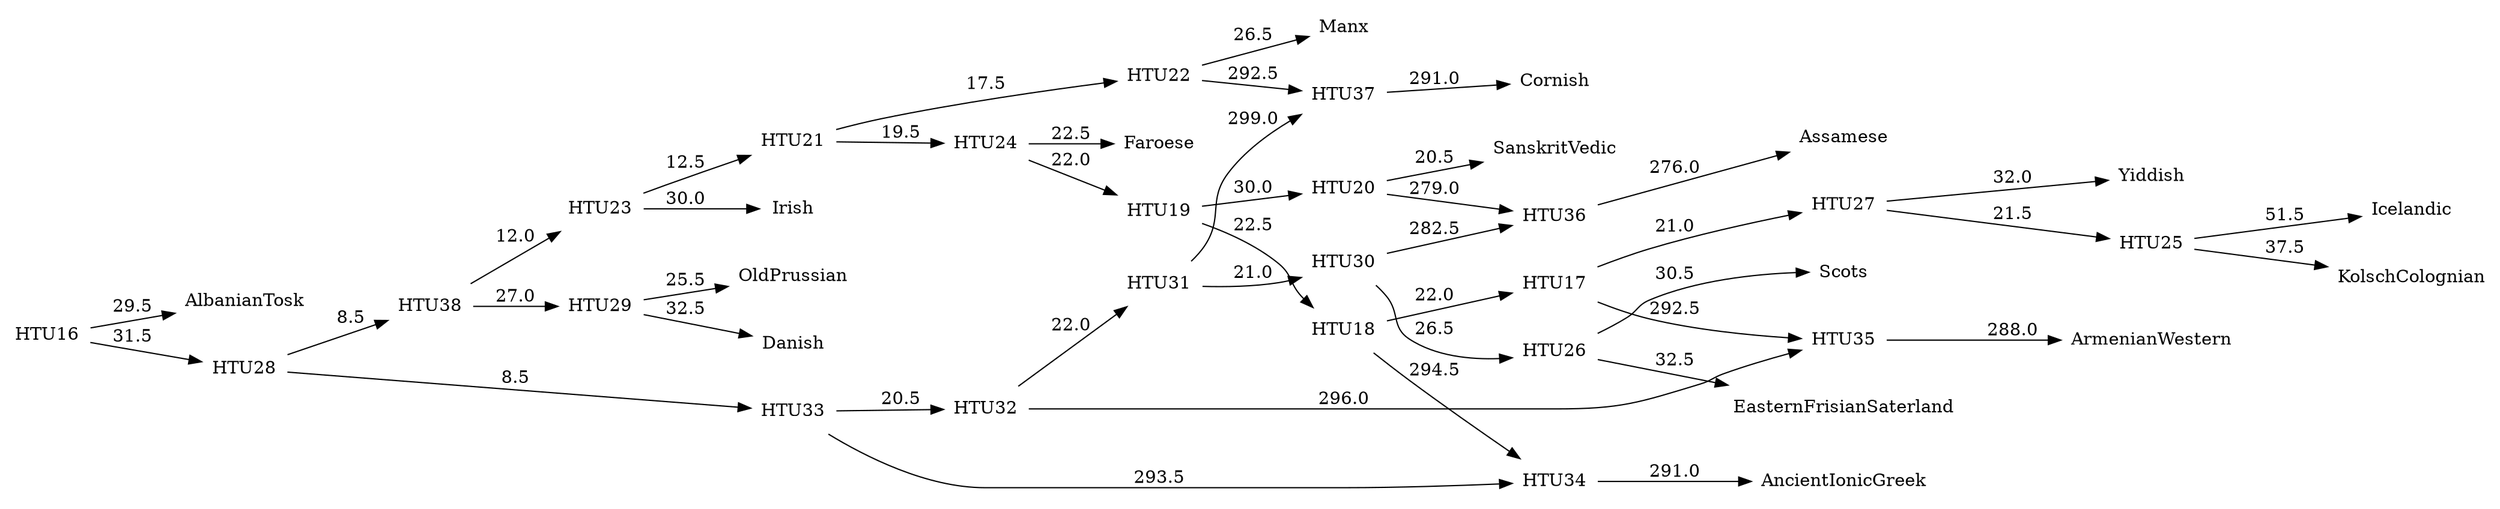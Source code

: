 digraph G {
	rankdir = LR;	node [ shape = none];

    0 [label=AlbanianTosk];
    1 [label=AncientIonicGreek];
    2 [label=ArmenianWestern];
    3 [label=Assamese];
    4 [label=Cornish];
    5 [label=Danish];
    6 [label=EasternFrisianSaterland];
    7 [label=Faroese];
    8 [label=Icelandic];
    9 [label=Irish];
    10 [label=KolschColognian];
    11 [label=Manx];
    12 [label=OldPrussian];
    13 [label=SanskritVedic];
    14 [label=Scots];
    15 [label=Yiddish];
    16 [label=HTU16];
    17 [label=HTU17];
    18 [label=HTU18];
    19 [label=HTU19];
    20 [label=HTU20];
    21 [label=HTU21];
    22 [label=HTU22];
    23 [label=HTU23];
    24 [label=HTU24];
    25 [label=HTU25];
    26 [label=HTU26];
    27 [label=HTU27];
    28 [label=HTU28];
    29 [label=HTU29];
    30 [label=HTU30];
    31 [label=HTU31];
    32 [label=HTU32];
    33 [label=HTU33];
    34 [label=HTU34];
    35 [label=HTU35];
    36 [label=HTU36];
    37 [label=HTU37];
    38 [label=HTU38];
    16 -> 0 [label=29.5];
    16 -> 28 [label=31.5];
    17 -> 27 [label=21.0];
    17 -> 35 [label=292.5];
    18 -> 17 [label=22.0];
    18 -> 34 [label=294.5];
    19 -> 18 [label=22.5];
    19 -> 20 [label=30.0];
    20 -> 13 [label=20.5];
    20 -> 36 [label=279.0];
    21 -> 22 [label=17.5];
    21 -> 24 [label=19.5];
    22 -> 11 [label=26.5];
    22 -> 37 [label=292.5];
    23 -> 9 [label=30.0];
    23 -> 21 [label=12.5];
    24 -> 7 [label=22.5];
    24 -> 19 [label=22.0];
    25 -> 8 [label=51.5];
    25 -> 10 [label=37.5];
    26 -> 6 [label=32.5];
    26 -> 14 [label=30.5];
    27 -> 15 [label=32.0];
    27 -> 25 [label=21.5];
    28 -> 33 [label=8.5];
    28 -> 38 [label=8.5];
    29 -> 5 [label=32.5];
    29 -> 12 [label=25.5];
    30 -> 26 [label=26.5];
    30 -> 36 [label=282.5];
    31 -> 30 [label=21.0];
    31 -> 37 [label=299.0];
    32 -> 31 [label=22.0];
    32 -> 35 [label=296.0];
    33 -> 32 [label=20.5];
    33 -> 34 [label=293.5];
    34 -> 1 [label=291.0];
    35 -> 2 [label=288.0];
    36 -> 3 [label=276.0];
    37 -> 4 [label=291.0];
    38 -> 23 [label=12.0];
    38 -> 29 [label=27.0];
}
//939.0
digraph G {
	rankdir = LR;	node [ shape = none];

    0 [label=AlbanianTosk];
    1 [label=AncientIonicGreek];
    2 [label=ArmenianWestern];
    3 [label=Assamese];
    4 [label=Cornish];
    5 [label=Danish];
    6 [label=EasternFrisianSaterland];
    7 [label=Faroese];
    8 [label=Icelandic];
    9 [label=Irish];
    10 [label=KolschColognian];
    11 [label=Manx];
    12 [label=OldPrussian];
    13 [label=SanskritVedic];
    14 [label=Scots];
    15 [label=Yiddish];
    16 [label=HTU16];
    17 [label=HTU17];
    18 [label=HTU18];
    19 [label=HTU19];
    20 [label=HTU20];
    21 [label=HTU21];
    22 [label=HTU22];
    23 [label=HTU23];
    24 [label=HTU24];
    25 [label=HTU25];
    26 [label=HTU26];
    27 [label=HTU27];
    28 [label=HTU28];
    29 [label=HTU29];
    30 [label=HTU30];
    16 -> 0 [label=29.5];
    16 -> 26 [label=33.0];
    17 -> 2 [label=28.5];
    17 -> 25 [label=22.5];
    18 -> 1 [label=40.0];
    18 -> 17 [label=24.0];
    19 -> 13 [label=33.5];
    19 -> 18 [label=19.0];
    20 -> 11 [label=29.0];
    20 -> 22 [label=20.0];
    21 -> 9 [label=34.5];
    21 -> 20 [label=12.5];
    22 -> 7 [label=26.5];
    22 -> 19 [label=20.0];
    23 -> 8 [label=52.0];
    23 -> 10 [label=37.0];
    24 -> 6 [label=34.0];
    24 -> 14 [label=29.0];
    25 -> 15 [label=31.5];
    25 -> 23 [label=21.0];
    26 -> 29 [label=14.5];
    26 -> 30 [label=11.0];
    27 -> 5 [label=31.5];
    27 -> 12 [label=26.5];
    28 -> 3 [label=41.0];
    28 -> 24 [label=27.5];
    29 -> 4 [label=34.5];
    29 -> 28 [label=22.0];
    30 -> 21 [label=12.5];
    30 -> 27 [label=20.5];
}
//771.0
digraph G {
	rankdir = LR;	node [ shape = none];

    0 [label=AlbanianTosk];
    1 [label=AncientIonicGreek];
    2 [label=ArmenianWestern];
    3 [label=Assamese];
    4 [label=Cornish];
    5 [label=Danish];
    6 [label=EasternFrisianSaterland];
    7 [label=Faroese];
    8 [label=Icelandic];
    9 [label=Irish];
    10 [label=KolschColognian];
    11 [label=Manx];
    12 [label=OldPrussian];
    13 [label=SanskritVedic];
    14 [label=Scots];
    15 [label=Yiddish];
    16 [label=HTU16];
    17 [label=HTU17];
    18 [label=HTU18];
    19 [label=HTU19];
    20 [label=HTU20];
    21 [label=HTU21];
    22 [label=HTU22];
    23 [label=HTU23];
    24 [label=HTU24];
    25 [label=HTU25];
    26 [label=HTU26];
    27 [label=HTU27];
    28 [label=HTU28];
    29 [label=HTU29];
    30 [label=HTU30];
    16 -> 0 [label=27.0];
    16 -> 24 [label=29.0];
    17 -> 13 [label=39.0];
    17 -> 23 [label=26.5];
    18 -> 11 [label=31.5];
    18 -> 20 [label=20.0];
    19 -> 9 [label=33.0];
    19 -> 18 [label=13.5];
    20 -> 7 [label=23.0];
    20 -> 17 [label=20.0];
    21 -> 8 [label=51.0];
    21 -> 10 [label=38.0];
    22 -> 6 [label=32.5];
    22 -> 14 [label=30.5];
    23 -> 15 [label=31.5];
    23 -> 21 [label=22.0];
    24 -> 29 [label=12.5];
    24 -> 30 [label=10.0];
    25 -> 5 [label=33.5];
    25 -> 12 [label=24.5];
    26 -> 3 [label=40.5];
    26 -> 22 [label=26.5];
    27 -> 4 [label=36.5];
    27 -> 26 [label=20.5];
    28 -> 2 [label=33.5];
    28 -> 27 [label=23.0];
    29 -> 1 [label=41.0];
    29 -> 28 [label=23.0];
    30 -> 19 [label=13.5];
    30 -> 25 [label=22.0];
}
//771.0
digraph G {
	rankdir = LR;	node [ shape = none];

    0 [label=AlbanianTosk];
    1 [label=AncientIonicGreek];
    2 [label=ArmenianWestern];
    3 [label=Assamese];
    4 [label=Cornish];
    5 [label=Danish];
    6 [label=EasternFrisianSaterland];
    7 [label=Faroese];
    8 [label=Icelandic];
    9 [label=Irish];
    10 [label=KolschColognian];
    11 [label=Manx];
    12 [label=OldPrussian];
    13 [label=SanskritVedic];
    14 [label=Scots];
    15 [label=Yiddish];
    16 [label=HTU16];
    17 [label=HTU17];
    18 [label=HTU18];
    19 [label=HTU19];
    20 [label=HTU20];
    21 [label=HTU21];
    22 [label=HTU22];
    23 [label=HTU23];
    24 [label=HTU24];
    25 [label=HTU25];
    26 [label=HTU26];
    27 [label=HTU27];
    28 [label=HTU28];
    29 [label=HTU29];
    30 [label=HTU30];
    16 -> 0 [label=27.0];
    16 -> 25 [label=29.5];
    17 -> 2 [label=27.5];
    17 -> 24 [label=24.5];
    18 -> 13 [label=34.0];
    18 -> 17 [label=19.0];
    19 -> 11 [label=30.0];
    19 -> 21 [label=21.0];
    20 -> 9 [label=33.0];
    20 -> 19 [label=14.0];
    21 -> 7 [label=23.5];
    21 -> 18 [label=20.5];
    22 -> 8 [label=52.0];
    22 -> 10 [label=37.0];
    23 -> 6 [label=34.5];
    23 -> 14 [label=28.5];
    24 -> 15 [label=32.0];
    24 -> 22 [label=18.5];
    25 -> 29 [label=16.0];
    25 -> 30 [label=10.5];
    26 -> 5 [label=32.0];
    26 -> 12 [label=26.0];
    27 -> 3 [label=41.5];
    27 -> 23 [label=28.0];
    28 -> 4 [label=32.0];
    28 -> 27 [label=26.0];
    29 -> 1 [label=39.5];
    29 -> 28 [label=21.0];
    30 -> 20 [label=12.0];
    30 -> 26 [label=25.0];
}
//761.0
digraph G {
	rankdir = LR;	node [ shape = none];

    0 [label=AlbanianTosk];
    1 [label=AncientIonicGreek];
    2 [label=ArmenianWestern];
    3 [label=Assamese];
    4 [label=Cornish];
    5 [label=Danish];
    6 [label=EasternFrisianSaterland];
    7 [label=Faroese];
    8 [label=Icelandic];
    9 [label=Irish];
    10 [label=KolschColognian];
    11 [label=Manx];
    12 [label=OldPrussian];
    13 [label=SanskritVedic];
    14 [label=Scots];
    15 [label=Yiddish];
    16 [label=HTU16];
    17 [label=HTU17];
    18 [label=HTU18];
    19 [label=HTU19];
    20 [label=HTU20];
    21 [label=HTU21];
    22 [label=HTU22];
    23 [label=HTU23];
    24 [label=HTU24];
    25 [label=HTU25];
    26 [label=HTU26];
    27 [label=HTU27];
    28 [label=HTU28];
    29 [label=HTU29];
    30 [label=HTU30];
    16 -> 0 [label=28.5];
    16 -> 25 [label=30.0];
    17 -> 13 [label=40.5];
    17 -> 24 [label=26.0];
    18 -> 19 [label=22.0];
    18 -> 21 [label=18.0];
    19 -> 4 [label=25.0];
    19 -> 11 [label=25.0];
    20 -> 9 [label=27.5];
    20 -> 18 [label=12.5];
    21 -> 7 [label=22.5];
    21 -> 17 [label=20.5];
    22 -> 8 [label=51.0];
    22 -> 10 [label=38.0];
    23 -> 6 [label=36.0];
    23 -> 14 [label=27.0];
    24 -> 15 [label=29.5];
    24 -> 22 [label=22.5];
    25 -> 29 [label=10.5];
    25 -> 30 [label=10.5];
    26 -> 5 [label=30.0];
    26 -> 12 [label=28.0];
    27 -> 3 [label=39.5];
    27 -> 23 [label=26.0];
    28 -> 2 [label=31.5];
    28 -> 27 [label=20.0];
    29 -> 1 [label=42.0];
    29 -> 28 [label=30.0];
    30 -> 20 [label=13.0];
    30 -> 26 [label=25.5];
}
//757.0
digraph G {
	rankdir = LR;	node [ shape = none];

    0 [label=AlbanianTosk];
    1 [label=AncientIonicGreek];
    2 [label=ArmenianWestern];
    3 [label=Assamese];
    4 [label=Cornish];
    5 [label=Danish];
    6 [label=EasternFrisianSaterland];
    7 [label=Faroese];
    8 [label=Icelandic];
    9 [label=Irish];
    10 [label=KolschColognian];
    11 [label=Manx];
    12 [label=OldPrussian];
    13 [label=SanskritVedic];
    14 [label=Scots];
    15 [label=Yiddish];
    16 [label=HTU16];
    17 [label=HTU17];
    18 [label=HTU18];
    19 [label=HTU19];
    20 [label=HTU20];
    21 [label=HTU21];
    22 [label=HTU22];
    23 [label=HTU23];
    24 [label=HTU24];
    25 [label=HTU25];
    26 [label=HTU26];
    27 [label=HTU27];
    28 [label=HTU28];
    29 [label=HTU29];
    30 [label=HTU30];
    16 -> 0 [label=28.5];
    16 -> 26 [label=31.5];
    17 -> 2 [label=28.5];
    17 -> 25 [label=23.5];
    18 -> 13 [label=35.0];
    18 -> 17 [label=20.0];
    19 -> 20 [label=21.5];
    19 -> 22 [label=18.0];
    20 -> 4 [label=25.0];
    20 -> 11 [label=25.0];
    21 -> 9 [label=27.0];
    21 -> 19 [label=12.5];
    22 -> 7 [label=22.0];
    22 -> 18 [label=21.0];
    23 -> 8 [label=52.0];
    23 -> 10 [label=37.0];
    24 -> 6 [label=38.0];
    24 -> 14 [label=25.0];
    25 -> 15 [label=32.0];
    25 -> 23 [label=18.5];
    26 -> 29 [label=15.0];
    26 -> 30 [label=11.0];
    27 -> 5 [label=32.0];
    27 -> 12 [label=26.0];
    28 -> 3 [label=39.5];
    28 -> 24 [label=28.0];
    29 -> 1 [label=38.0];
    29 -> 28 [label=23.0];
    30 -> 21 [label=13.5];
    30 -> 27 [label=26.0];
}
//752.0
digraph G {
	rankdir = LR;	node [ shape = none];

    0 [label=AlbanianTosk];
    1 [label=AncientIonicGreek];
    2 [label=ArmenianWestern];
    3 [label=Assamese];
    4 [label=Cornish];
    5 [label=Danish];
    6 [label=EasternFrisianSaterland];
    7 [label=Faroese];
    8 [label=Icelandic];
    9 [label=Irish];
    10 [label=KolschColognian];
    11 [label=Manx];
    12 [label=OldPrussian];
    13 [label=SanskritVedic];
    14 [label=Scots];
    15 [label=Yiddish];
    16 [label=HTU16];
    17 [label=HTU17];
    18 [label=HTU18];
    19 [label=HTU19];
    20 [label=HTU20];
    21 [label=HTU21];
    22 [label=HTU22];
    23 [label=HTU23];
    24 [label=HTU24];
    25 [label=HTU25];
    26 [label=HTU26];
    27 [label=HTU27];
    28 [label=HTU28];
    29 [label=HTU29];
    30 [label=HTU30];
    16 -> 0 [label=23.0];
    16 -> 26 [label=25.0];
    17 -> 1 [label=39.0];
    17 -> 25 [label=28.0];
    18 -> 13 [label=40.5];
    18 -> 17 [label=19.0];
    19 -> 20 [label=18.0];
    19 -> 22 [label=18.5];
    20 -> 4 [label=25.5];
    20 -> 11 [label=24.5];
    21 -> 9 [label=30.0];
    21 -> 19 [label=15.5];
    22 -> 7 [label=26.0];
    22 -> 18 [label=17.5];
    23 -> 8 [label=50.0];
    23 -> 10 [label=39.0];
    24 -> 6 [label=35.0];
    24 -> 14 [label=28.0];
    25 -> 15 [label=28.5];
    25 -> 23 [label=22.5];
    26 -> 29 [label=12.0];
    26 -> 30 [label=15.5];
    27 -> 5 [label=29.0];
    27 -> 12 [label=29.0];
    28 -> 3 [label=41.0];
    28 -> 24 [label=27.0];
    29 -> 2 [label=30.5];
    29 -> 28 [label=15.0];
    30 -> 21 [label=18.0];
    30 -> 27 [label=25.5];
}
//746.0
digraph G {
	rankdir = LR;	node [ shape = none];

    0 [label=AlbanianTosk];
    1 [label=AncientIonicGreek];
    2 [label=ArmenianWestern];
    3 [label=Assamese];
    4 [label=Cornish];
    5 [label=Danish];
    6 [label=EasternFrisianSaterland];
    7 [label=Faroese];
    8 [label=Icelandic];
    9 [label=Irish];
    10 [label=KolschColognian];
    11 [label=Manx];
    12 [label=OldPrussian];
    13 [label=SanskritVedic];
    14 [label=Scots];
    15 [label=Yiddish];
    16 [label=HTU16];
    17 [label=HTU17];
    18 [label=HTU18];
    19 [label=HTU19];
    20 [label=HTU20];
    21 [label=HTU21];
    22 [label=HTU22];
    23 [label=HTU23];
    24 [label=HTU24];
    25 [label=HTU25];
    26 [label=HTU26];
    27 [label=HTU27];
    28 [label=HTU28];
    29 [label=HTU29];
    30 [label=HTU30];
    16 -> 0 [label=24.5];
    16 -> 26 [label=25.5];
    17 -> 1 [label=40.5];
    17 -> 25 [label=26.5];
    18 -> 17 [label=23.5];
    18 -> 19 [label=32.5];
    19 -> 3 [label=22.0];
    19 -> 13 [label=23.0];
    20 -> 11 [label=29.5];
    20 -> 22 [label=25.0];
    21 -> 9 [label=34.5];
    21 -> 20 [label=15.5];
    22 -> 7 [label=22.5];
    22 -> 18 [label=19.0];
    23 -> 8 [label=49.5];
    23 -> 10 [label=39.5];
    24 -> 6 [label=32.0];
    24 -> 14 [label=31.0];
    25 -> 15 [label=28.5];
    25 -> 23 [label=23.0];
    26 -> 29 [label=10.5];
    26 -> 30 [label=13.0];
    27 -> 5 [label=30.5];
    27 -> 12 [label=27.5];
    28 -> 4 [label=34.5];
    28 -> 24 [label=18.5];
    29 -> 2 [label=33.5];
    29 -> 28 [label=13.5];
    30 -> 21 [label=15.5];
    30 -> 27 [label=20.5];
}
//741.0
digraph G {
	rankdir = LR;	node [ shape = none];

    0 [label=AlbanianTosk];
    1 [label=AncientIonicGreek];
    2 [label=ArmenianWestern];
    3 [label=Assamese];
    4 [label=Cornish];
    5 [label=Danish];
    6 [label=EasternFrisianSaterland];
    7 [label=Faroese];
    8 [label=Icelandic];
    9 [label=Irish];
    10 [label=KolschColognian];
    11 [label=Manx];
    12 [label=OldPrussian];
    13 [label=SanskritVedic];
    14 [label=Scots];
    15 [label=Yiddish];
    16 [label=HTU16];
    17 [label=HTU17];
    18 [label=HTU18];
    19 [label=HTU19];
    20 [label=HTU20];
    21 [label=HTU21];
    22 [label=HTU22];
    23 [label=HTU23];
    24 [label=HTU24];
    25 [label=HTU25];
    26 [label=HTU26];
    27 [label=HTU27];
    28 [label=HTU28];
    29 [label=HTU29];
    30 [label=HTU30];
    16 -> 0 [label=24.5];
    16 -> 26 [label=25.5];
    17 -> 1 [label=40.5];
    17 -> 25 [label=26.5];
    18 -> 17 [label=23.5];
    18 -> 19 [label=32.5];
    19 -> 3 [label=22.0];
    19 -> 13 [label=23.0];
    20 -> 11 [label=29.5];
    20 -> 22 [label=25.0];
    21 -> 9 [label=34.5];
    21 -> 20 [label=15.5];
    22 -> 7 [label=22.5];
    22 -> 18 [label=19.0];
    23 -> 8 [label=49.5];
    23 -> 10 [label=39.5];
    24 -> 6 [label=32.0];
    24 -> 14 [label=31.0];
    25 -> 15 [label=28.5];
    25 -> 23 [label=23.0];
    26 -> 29 [label=10.5];
    26 -> 30 [label=13.0];
    27 -> 5 [label=30.5];
    27 -> 12 [label=27.5];
    28 -> 4 [label=34.5];
    28 -> 24 [label=18.5];
    29 -> 2 [label=33.5];
    29 -> 28 [label=13.5];
    30 -> 21 [label=15.5];
    30 -> 27 [label=20.5];
}
//741.0
digraph G {
	rankdir = LR;	node [ shape = none];

    0 [label=AlbanianTosk];
    1 [label=AncientIonicGreek];
    2 [label=ArmenianWestern];
    3 [label=Assamese];
    4 [label=Cornish];
    5 [label=Danish];
    6 [label=EasternFrisianSaterland];
    7 [label=Faroese];
    8 [label=Icelandic];
    9 [label=Irish];
    10 [label=KolschColognian];
    11 [label=Manx];
    12 [label=OldPrussian];
    13 [label=SanskritVedic];
    14 [label=Scots];
    15 [label=Yiddish];
    16 [label=HTU16];
    17 [label=HTU17];
    18 [label=HTU18];
    19 [label=HTU19];
    20 [label=HTU20];
    21 [label=HTU21];
    22 [label=HTU22];
    23 [label=HTU23];
    24 [label=HTU24];
    25 [label=HTU25];
    26 [label=HTU26];
    27 [label=HTU27];
    28 [label=HTU28];
    29 [label=HTU29];
    30 [label=HTU30];
    16 -> 0 [label=24.0];
    16 -> 27 [label=24.5];
    17 -> 1 [label=40.5];
    17 -> 26 [label=25.5];
    18 -> 17 [label=22.0];
    18 -> 19 [label=34.0];
    19 -> 3 [label=22.5];
    19 -> 13 [label=22.5];
    20 -> 21 [label=19.5];
    20 -> 23 [label=19.5];
    21 -> 4 [label=24.0];
    21 -> 11 [label=26.0];
    22 -> 9 [label=32.0];
    22 -> 20 [label=16.0];
    23 -> 7 [label=24.0];
    23 -> 18 [label=18.0];
    24 -> 8 [label=50.0];
    24 -> 10 [label=39.0];
    25 -> 6 [label=32.5];
    25 -> 14 [label=30.5];
    26 -> 15 [label=28.0];
    26 -> 24 [label=23.0];
    27 -> 29 [label=8.5];
    27 -> 30 [label=13.5];
    28 -> 5 [label=30.5];
    28 -> 12 [label=27.5];
    29 -> 2 [label=30.5];
    29 -> 25 [label=16.5];
    30 -> 22 [label=19.0];
    30 -> 28 [label=23.5];
}
//726.0
digraph G {
	rankdir = LR;	node [ shape = none];

    0 [label=AlbanianTosk];
    1 [label=AncientIonicGreek];
    2 [label=ArmenianWestern];
    3 [label=Assamese];
    4 [label=Cornish];
    5 [label=Danish];
    6 [label=EasternFrisianSaterland];
    7 [label=Faroese];
    8 [label=Icelandic];
    9 [label=Irish];
    10 [label=KolschColognian];
    11 [label=Manx];
    12 [label=OldPrussian];
    13 [label=SanskritVedic];
    14 [label=Scots];
    15 [label=Yiddish];
    16 [label=HTU16];
    17 [label=HTU17];
    18 [label=HTU18];
    19 [label=HTU19];
    20 [label=HTU20];
    21 [label=HTU21];
    22 [label=HTU22];
    23 [label=HTU23];
    24 [label=HTU24];
    25 [label=HTU25];
    26 [label=HTU26];
    27 [label=HTU27];
    28 [label=HTU28];
    29 [label=HTU29];
    30 [label=HTU30];
    16 -> 0 [label=27.5];
    16 -> 27 [label=29.5];
    17 -> 2 [label=28.0];
    17 -> 26 [label=23.0];
    18 -> 17 [label=19.5];
    18 -> 19 [label=25.5];
    19 -> 3 [label=22.5];
    19 -> 13 [label=22.5];
    20 -> 21 [label=21.5];
    20 -> 23 [label=20.0];
    21 -> 4 [label=25.5];
    21 -> 11 [label=24.5];
    22 -> 9 [label=26.0];
    22 -> 20 [label=13.0];
    23 -> 7 [label=21.5];
    23 -> 18 [label=24.0];
    24 -> 8 [label=53.0];
    24 -> 10 [label=36.0];
    25 -> 6 [label=33.5];
    25 -> 14 [label=29.5];
    26 -> 15 [label=31.0];
    26 -> 24 [label=19.5];
    27 -> 29 [label=11.0];
    27 -> 30 [label=10.0];
    28 -> 5 [label=31.0];
    28 -> 12 [label=27.0];
    29 -> 1 [label=38.5];
    29 -> 25 [label=21.0];
    30 -> 22 [label=14.0];
    30 -> 28 [label=25.5];
}
//720.0
